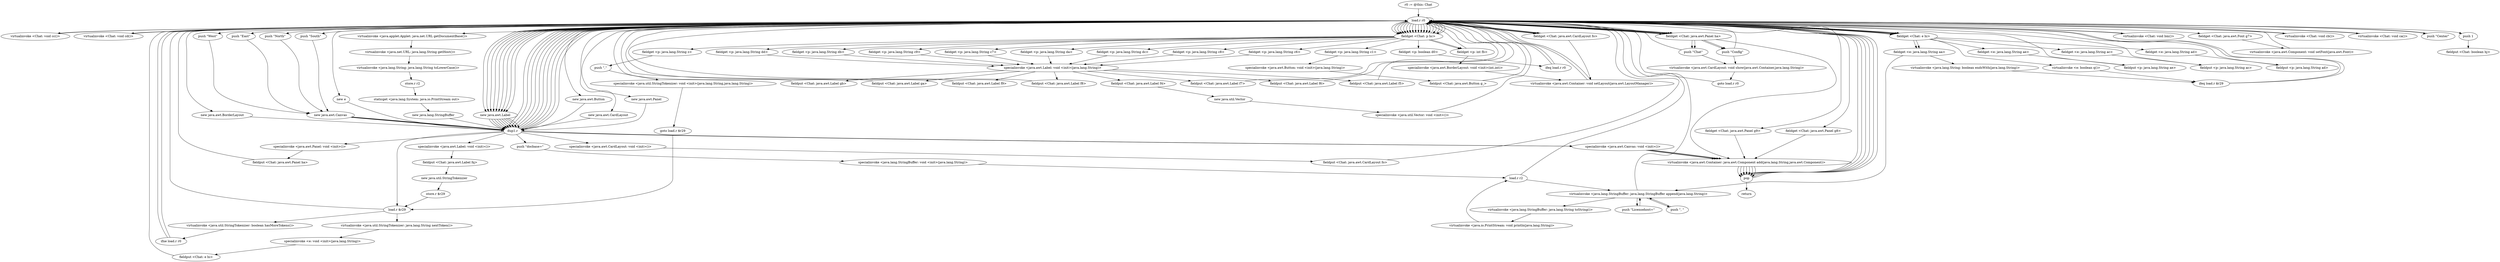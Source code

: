 digraph "" {
    "r0 := @this: Chat"
    "load.r r0"
    "r0 := @this: Chat"->"load.r r0";
    "virtualinvoke <Chat: void cc()>"
    "load.r r0"->"virtualinvoke <Chat: void cc()>";
    "virtualinvoke <Chat: void cc()>"->"load.r r0";
    "virtualinvoke <Chat: void cd()>"
    "load.r r0"->"virtualinvoke <Chat: void cd()>";
    "virtualinvoke <Chat: void cd()>"->"load.r r0";
    "new java.awt.Label"
    "load.r r0"->"new java.awt.Label";
    "dup1.r"
    "new java.awt.Label"->"dup1.r";
    "dup1.r"->"load.r r0";
    "fieldget <Chat: p hc>"
    "load.r r0"->"fieldget <Chat: p hc>";
    "fieldget <p: java.lang.String c8>"
    "fieldget <Chat: p hc>"->"fieldget <p: java.lang.String c8>";
    "specialinvoke <java.awt.Label: void <init>(java.lang.String)>"
    "fieldget <p: java.lang.String c8>"->"specialinvoke <java.awt.Label: void <init>(java.lang.String)>";
    "fieldput <Chat: java.awt.Label gb>"
    "specialinvoke <java.awt.Label: void <init>(java.lang.String)>"->"fieldput <Chat: java.awt.Label gb>";
    "fieldput <Chat: java.awt.Label gb>"->"load.r r0";
    "load.r r0"->"new java.awt.Label";
    "new java.awt.Label"->"dup1.r";
    "dup1.r"->"load.r r0";
    "load.r r0"->"fieldget <Chat: p hc>";
    "fieldget <p: java.lang.String c6>"
    "fieldget <Chat: p hc>"->"fieldget <p: java.lang.String c6>";
    "fieldget <p: java.lang.String c6>"->"specialinvoke <java.awt.Label: void <init>(java.lang.String)>";
    "fieldput <Chat: java.awt.Label ga>"
    "specialinvoke <java.awt.Label: void <init>(java.lang.String)>"->"fieldput <Chat: java.awt.Label ga>";
    "fieldput <Chat: java.awt.Label ga>"->"load.r r0";
    "load.r r0"->"new java.awt.Label";
    "new java.awt.Label"->"dup1.r";
    "dup1.r"->"load.r r0";
    "load.r r0"->"fieldget <Chat: p hc>";
    "fieldget <p: java.lang.String dd>"
    "fieldget <Chat: p hc>"->"fieldget <p: java.lang.String dd>";
    "fieldget <p: java.lang.String dd>"->"specialinvoke <java.awt.Label: void <init>(java.lang.String)>";
    "fieldput <Chat: java.awt.Label f9>"
    "specialinvoke <java.awt.Label: void <init>(java.lang.String)>"->"fieldput <Chat: java.awt.Label f9>";
    "fieldput <Chat: java.awt.Label f9>"->"load.r r0";
    "load.r r0"->"new java.awt.Label";
    "new java.awt.Label"->"dup1.r";
    "dup1.r"->"load.r r0";
    "load.r r0"->"fieldget <Chat: p hc>";
    "fieldget <p: java.lang.String db>"
    "fieldget <Chat: p hc>"->"fieldget <p: java.lang.String db>";
    "fieldget <p: java.lang.String db>"->"specialinvoke <java.awt.Label: void <init>(java.lang.String)>";
    "fieldput <Chat: java.awt.Label f8>"
    "specialinvoke <java.awt.Label: void <init>(java.lang.String)>"->"fieldput <Chat: java.awt.Label f8>";
    "fieldput <Chat: java.awt.Label f8>"->"load.r r0";
    "load.r r0"->"new java.awt.Label";
    "new java.awt.Label"->"dup1.r";
    "dup1.r"->"load.r r0";
    "load.r r0"->"fieldget <Chat: p hc>";
    "fieldget <p: java.lang.String c9>"
    "fieldget <Chat: p hc>"->"fieldget <p: java.lang.String c9>";
    "fieldget <p: java.lang.String c9>"->"specialinvoke <java.awt.Label: void <init>(java.lang.String)>";
    "fieldput <Chat: java.awt.Label f7>"
    "specialinvoke <java.awt.Label: void <init>(java.lang.String)>"->"fieldput <Chat: java.awt.Label f7>";
    "fieldput <Chat: java.awt.Label f7>"->"load.r r0";
    "load.r r0"->"new java.awt.Label";
    "new java.awt.Label"->"dup1.r";
    "dup1.r"->"load.r r0";
    "load.r r0"->"fieldget <Chat: p hc>";
    "fieldget <p: java.lang.String c7>"
    "fieldget <Chat: p hc>"->"fieldget <p: java.lang.String c7>";
    "fieldget <p: java.lang.String c7>"->"specialinvoke <java.awt.Label: void <init>(java.lang.String)>";
    "fieldput <Chat: java.awt.Label f6>"
    "specialinvoke <java.awt.Label: void <init>(java.lang.String)>"->"fieldput <Chat: java.awt.Label f6>";
    "fieldput <Chat: java.awt.Label f6>"->"load.r r0";
    "load.r r0"->"new java.awt.Label";
    "new java.awt.Label"->"dup1.r";
    "dup1.r"->"load.r r0";
    "load.r r0"->"fieldget <Chat: p hc>";
    "fieldget <p: java.lang.String da>"
    "fieldget <Chat: p hc>"->"fieldget <p: java.lang.String da>";
    "fieldget <p: java.lang.String da>"->"specialinvoke <java.awt.Label: void <init>(java.lang.String)>";
    "fieldput <Chat: java.awt.Label f5>"
    "specialinvoke <java.awt.Label: void <init>(java.lang.String)>"->"fieldput <Chat: java.awt.Label f5>";
    "fieldput <Chat: java.awt.Label f5>"->"load.r r0";
    "load.r r0"->"new java.awt.Label";
    "new java.awt.Label"->"dup1.r";
    "dup1.r"->"load.r r0";
    "load.r r0"->"fieldget <Chat: p hc>";
    "fieldget <p: java.lang.String dc>"
    "fieldget <Chat: p hc>"->"fieldget <p: java.lang.String dc>";
    "fieldget <p: java.lang.String dc>"->"specialinvoke <java.awt.Label: void <init>(java.lang.String)>";
    "fieldput <Chat: java.awt.Label f4>"
    "specialinvoke <java.awt.Label: void <init>(java.lang.String)>"->"fieldput <Chat: java.awt.Label f4>";
    "new java.util.Vector"
    "fieldput <Chat: java.awt.Label f4>"->"new java.util.Vector";
    "specialinvoke <java.util.Vector: void <init>()>"
    "new java.util.Vector"->"specialinvoke <java.util.Vector: void <init>()>";
    "specialinvoke <java.util.Vector: void <init>()>"->"load.r r0";
    "load.r r0"->"new java.awt.Label";
    "new java.awt.Label"->"dup1.r";
    "specialinvoke <java.awt.Label: void <init>()>"
    "dup1.r"->"specialinvoke <java.awt.Label: void <init>()>";
    "fieldput <Chat: java.awt.Label fq>"
    "specialinvoke <java.awt.Label: void <init>()>"->"fieldput <Chat: java.awt.Label fq>";
    "new java.util.StringTokenizer"
    "fieldput <Chat: java.awt.Label fq>"->"new java.util.StringTokenizer";
    "store.r $r29"
    "new java.util.StringTokenizer"->"store.r $r29";
    "load.r $r29"
    "store.r $r29"->"load.r $r29";
    "load.r $r29"->"load.r r0";
    "load.r r0"->"fieldget <Chat: p hc>";
    "fieldget <p: java.lang.String z>"
    "fieldget <Chat: p hc>"->"fieldget <p: java.lang.String z>";
    "push \",\""
    "fieldget <p: java.lang.String z>"->"push \",\"";
    "specialinvoke <java.util.StringTokenizer: void <init>(java.lang.String,java.lang.String)>"
    "push \",\""->"specialinvoke <java.util.StringTokenizer: void <init>(java.lang.String,java.lang.String)>";
    "goto load.r $r29"
    "specialinvoke <java.util.StringTokenizer: void <init>(java.lang.String,java.lang.String)>"->"goto load.r $r29";
    "goto load.r $r29"->"load.r $r29";
    "virtualinvoke <java.util.StringTokenizer: boolean hasMoreTokens()>"
    "load.r $r29"->"virtualinvoke <java.util.StringTokenizer: boolean hasMoreTokens()>";
    "ifne load.r r0"
    "virtualinvoke <java.util.StringTokenizer: boolean hasMoreTokens()>"->"ifne load.r r0";
    "ifne load.r r0"->"load.r r0";
    "new java.awt.Button"
    "load.r r0"->"new java.awt.Button";
    "new java.awt.Button"->"dup1.r";
    "dup1.r"->"load.r r0";
    "load.r r0"->"fieldget <Chat: p hc>";
    "fieldget <p: java.lang.String c1>"
    "fieldget <Chat: p hc>"->"fieldget <p: java.lang.String c1>";
    "specialinvoke <java.awt.Button: void <init>(java.lang.String)>"
    "fieldget <p: java.lang.String c1>"->"specialinvoke <java.awt.Button: void <init>(java.lang.String)>";
    "fieldput <Chat: java.awt.Button g_>"
    "specialinvoke <java.awt.Button: void <init>(java.lang.String)>"->"fieldput <Chat: java.awt.Button g_>";
    "fieldput <Chat: java.awt.Button g_>"->"load.r r0";
    "virtualinvoke <Chat: void bm()>"
    "load.r r0"->"virtualinvoke <Chat: void bm()>";
    "virtualinvoke <Chat: void bm()>"->"load.r r0";
    "load.r r0"->"load.r r0";
    "fieldget <Chat: java.awt.Font g7>"
    "load.r r0"->"fieldget <Chat: java.awt.Font g7>";
    "virtualinvoke <java.awt.Component: void setFont(java.awt.Font)>"
    "fieldget <Chat: java.awt.Font g7>"->"virtualinvoke <java.awt.Component: void setFont(java.awt.Font)>";
    "virtualinvoke <java.awt.Component: void setFont(java.awt.Font)>"->"load.r r0";
    "virtualinvoke <Chat: void cb()>"
    "load.r r0"->"virtualinvoke <Chat: void cb()>";
    "virtualinvoke <Chat: void cb()>"->"load.r r0";
    "virtualinvoke <Chat: void ca()>"
    "load.r r0"->"virtualinvoke <Chat: void ca()>";
    "virtualinvoke <Chat: void ca()>"->"load.r r0";
    "new java.awt.CardLayout"
    "load.r r0"->"new java.awt.CardLayout";
    "new java.awt.CardLayout"->"dup1.r";
    "specialinvoke <java.awt.CardLayout: void <init>()>"
    "dup1.r"->"specialinvoke <java.awt.CardLayout: void <init>()>";
    "fieldput <Chat: java.awt.CardLayout fo>"
    "specialinvoke <java.awt.CardLayout: void <init>()>"->"fieldput <Chat: java.awt.CardLayout fo>";
    "fieldput <Chat: java.awt.CardLayout fo>"->"load.r r0";
    "new java.awt.Panel"
    "load.r r0"->"new java.awt.Panel";
    "new java.awt.Panel"->"dup1.r";
    "specialinvoke <java.awt.Panel: void <init>()>"
    "dup1.r"->"specialinvoke <java.awt.Panel: void <init>()>";
    "fieldput <Chat: java.awt.Panel ha>"
    "specialinvoke <java.awt.Panel: void <init>()>"->"fieldput <Chat: java.awt.Panel ha>";
    "fieldput <Chat: java.awt.Panel ha>"->"load.r r0";
    "fieldget <Chat: java.awt.Panel ha>"
    "load.r r0"->"fieldget <Chat: java.awt.Panel ha>";
    "fieldget <Chat: java.awt.Panel ha>"->"load.r r0";
    "fieldget <Chat: java.awt.CardLayout fo>"
    "load.r r0"->"fieldget <Chat: java.awt.CardLayout fo>";
    "virtualinvoke <java.awt.Container: void setLayout(java.awt.LayoutManager)>"
    "fieldget <Chat: java.awt.CardLayout fo>"->"virtualinvoke <java.awt.Container: void setLayout(java.awt.LayoutManager)>";
    "virtualinvoke <java.awt.Container: void setLayout(java.awt.LayoutManager)>"->"load.r r0";
    "load.r r0"->"fieldget <Chat: java.awt.Panel ha>";
    "push \"Config\""
    "fieldget <Chat: java.awt.Panel ha>"->"push \"Config\"";
    "push \"Config\""->"load.r r0";
    "fieldget <Chat: java.awt.Panel g9>"
    "load.r r0"->"fieldget <Chat: java.awt.Panel g9>";
    "virtualinvoke <java.awt.Container: java.awt.Component add(java.lang.String,java.awt.Component)>"
    "fieldget <Chat: java.awt.Panel g9>"->"virtualinvoke <java.awt.Container: java.awt.Component add(java.lang.String,java.awt.Component)>";
    "pop"
    "virtualinvoke <java.awt.Container: java.awt.Component add(java.lang.String,java.awt.Component)>"->"pop";
    "pop"->"load.r r0";
    "load.r r0"->"fieldget <Chat: java.awt.Panel ha>";
    "push \"Chat\""
    "fieldget <Chat: java.awt.Panel ha>"->"push \"Chat\"";
    "push \"Chat\""->"load.r r0";
    "fieldget <Chat: java.awt.Panel g8>"
    "load.r r0"->"fieldget <Chat: java.awt.Panel g8>";
    "fieldget <Chat: java.awt.Panel g8>"->"virtualinvoke <java.awt.Container: java.awt.Component add(java.lang.String,java.awt.Component)>";
    "virtualinvoke <java.awt.Container: java.awt.Component add(java.lang.String,java.awt.Component)>"->"pop";
    "pop"->"load.r r0";
    "load.r r0"->"fieldget <Chat: p hc>";
    "fieldget <p: boolean d0>"
    "fieldget <Chat: p hc>"->"fieldget <p: boolean d0>";
    "ifeq load.r r0"
    "fieldget <p: boolean d0>"->"ifeq load.r r0";
    "ifeq load.r r0"->"load.r r0";
    "load.r r0"->"fieldget <Chat: java.awt.CardLayout fo>";
    "fieldget <Chat: java.awt.CardLayout fo>"->"load.r r0";
    "load.r r0"->"fieldget <Chat: java.awt.Panel ha>";
    "fieldget <Chat: java.awt.Panel ha>"->"push \"Chat\"";
    "virtualinvoke <java.awt.CardLayout: void show(java.awt.Container,java.lang.String)>"
    "push \"Chat\""->"virtualinvoke <java.awt.CardLayout: void show(java.awt.Container,java.lang.String)>";
    "goto load.r r0"
    "virtualinvoke <java.awt.CardLayout: void show(java.awt.Container,java.lang.String)>"->"goto load.r r0";
    "goto load.r r0"->"load.r r0";
    "new java.awt.BorderLayout"
    "load.r r0"->"new java.awt.BorderLayout";
    "new java.awt.BorderLayout"->"dup1.r";
    "dup1.r"->"load.r r0";
    "load.r r0"->"fieldget <Chat: p hc>";
    "fieldget <p: int fb>"
    "fieldget <Chat: p hc>"->"fieldget <p: int fb>";
    "fieldget <p: int fb>"->"load.r r0";
    "load.r r0"->"fieldget <Chat: p hc>";
    "fieldget <Chat: p hc>"->"fieldget <p: int fb>";
    "specialinvoke <java.awt.BorderLayout: void <init>(int,int)>"
    "fieldget <p: int fb>"->"specialinvoke <java.awt.BorderLayout: void <init>(int,int)>";
    "specialinvoke <java.awt.BorderLayout: void <init>(int,int)>"->"virtualinvoke <java.awt.Container: void setLayout(java.awt.LayoutManager)>";
    "virtualinvoke <java.awt.Container: void setLayout(java.awt.LayoutManager)>"->"load.r r0";
    "push \"North\""
    "load.r r0"->"push \"North\"";
    "new java.awt.Canvas"
    "push \"North\""->"new java.awt.Canvas";
    "new java.awt.Canvas"->"dup1.r";
    "specialinvoke <java.awt.Canvas: void <init>()>"
    "dup1.r"->"specialinvoke <java.awt.Canvas: void <init>()>";
    "specialinvoke <java.awt.Canvas: void <init>()>"->"virtualinvoke <java.awt.Container: java.awt.Component add(java.lang.String,java.awt.Component)>";
    "virtualinvoke <java.awt.Container: java.awt.Component add(java.lang.String,java.awt.Component)>"->"pop";
    "pop"->"load.r r0";
    "push \"South\""
    "load.r r0"->"push \"South\"";
    "push \"South\""->"new java.awt.Canvas";
    "new java.awt.Canvas"->"dup1.r";
    "dup1.r"->"specialinvoke <java.awt.Canvas: void <init>()>";
    "specialinvoke <java.awt.Canvas: void <init>()>"->"virtualinvoke <java.awt.Container: java.awt.Component add(java.lang.String,java.awt.Component)>";
    "virtualinvoke <java.awt.Container: java.awt.Component add(java.lang.String,java.awt.Component)>"->"pop";
    "pop"->"load.r r0";
    "push \"West\""
    "load.r r0"->"push \"West\"";
    "push \"West\""->"new java.awt.Canvas";
    "new java.awt.Canvas"->"dup1.r";
    "dup1.r"->"specialinvoke <java.awt.Canvas: void <init>()>";
    "specialinvoke <java.awt.Canvas: void <init>()>"->"virtualinvoke <java.awt.Container: java.awt.Component add(java.lang.String,java.awt.Component)>";
    "virtualinvoke <java.awt.Container: java.awt.Component add(java.lang.String,java.awt.Component)>"->"pop";
    "pop"->"load.r r0";
    "push \"East\""
    "load.r r0"->"push \"East\"";
    "push \"East\""->"new java.awt.Canvas";
    "new java.awt.Canvas"->"dup1.r";
    "dup1.r"->"specialinvoke <java.awt.Canvas: void <init>()>";
    "specialinvoke <java.awt.Canvas: void <init>()>"->"virtualinvoke <java.awt.Container: java.awt.Component add(java.lang.String,java.awt.Component)>";
    "virtualinvoke <java.awt.Container: java.awt.Component add(java.lang.String,java.awt.Component)>"->"pop";
    "pop"->"load.r r0";
    "push \"Center\""
    "load.r r0"->"push \"Center\"";
    "push \"Center\""->"load.r r0";
    "load.r r0"->"fieldget <Chat: java.awt.Panel ha>";
    "fieldget <Chat: java.awt.Panel ha>"->"virtualinvoke <java.awt.Container: java.awt.Component add(java.lang.String,java.awt.Component)>";
    "virtualinvoke <java.awt.Container: java.awt.Component add(java.lang.String,java.awt.Component)>"->"pop";
    "return"
    "pop"->"return";
    "ifeq load.r r0"->"load.r r0";
    "load.r r0"->"fieldget <Chat: java.awt.CardLayout fo>";
    "fieldget <Chat: java.awt.CardLayout fo>"->"load.r r0";
    "load.r r0"->"fieldget <Chat: java.awt.Panel ha>";
    "fieldget <Chat: java.awt.Panel ha>"->"push \"Config\"";
    "push \"Config\""->"virtualinvoke <java.awt.CardLayout: void show(java.awt.Container,java.lang.String)>";
    "ifne load.r r0"->"load.r r0";
    "new e"
    "load.r r0"->"new e";
    "new e"->"dup1.r";
    "dup1.r"->"load.r $r29";
    "virtualinvoke <java.util.StringTokenizer: java.lang.String nextToken()>"
    "load.r $r29"->"virtualinvoke <java.util.StringTokenizer: java.lang.String nextToken()>";
    "specialinvoke <e: void <init>(java.lang.String)>"
    "virtualinvoke <java.util.StringTokenizer: java.lang.String nextToken()>"->"specialinvoke <e: void <init>(java.lang.String)>";
    "fieldput <Chat: e hi>"
    "specialinvoke <e: void <init>(java.lang.String)>"->"fieldput <Chat: e hi>";
    "fieldput <Chat: e hi>"->"load.r r0";
    "fieldget <Chat: e hi>"
    "load.r r0"->"fieldget <Chat: e hi>";
    "virtualinvoke <e: boolean q()>"
    "fieldget <Chat: e hi>"->"virtualinvoke <e: boolean q()>";
    "ifeq load.r $r29"
    "virtualinvoke <e: boolean q()>"->"ifeq load.r $r29";
    "ifeq load.r $r29"->"load.r r0";
    "virtualinvoke <java.applet.Applet: java.net.URL getDocumentBase()>"
    "load.r r0"->"virtualinvoke <java.applet.Applet: java.net.URL getDocumentBase()>";
    "virtualinvoke <java.net.URL: java.lang.String getHost()>"
    "virtualinvoke <java.applet.Applet: java.net.URL getDocumentBase()>"->"virtualinvoke <java.net.URL: java.lang.String getHost()>";
    "virtualinvoke <java.lang.String: java.lang.String toLowerCase()>"
    "virtualinvoke <java.net.URL: java.lang.String getHost()>"->"virtualinvoke <java.lang.String: java.lang.String toLowerCase()>";
    "store.r r2"
    "virtualinvoke <java.lang.String: java.lang.String toLowerCase()>"->"store.r r2";
    "staticget <java.lang.System: java.io.PrintStream out>"
    "store.r r2"->"staticget <java.lang.System: java.io.PrintStream out>";
    "new java.lang.StringBuffer"
    "staticget <java.lang.System: java.io.PrintStream out>"->"new java.lang.StringBuffer";
    "new java.lang.StringBuffer"->"dup1.r";
    "push \"docbase=\""
    "dup1.r"->"push \"docbase=\"";
    "specialinvoke <java.lang.StringBuffer: void <init>(java.lang.String)>"
    "push \"docbase=\""->"specialinvoke <java.lang.StringBuffer: void <init>(java.lang.String)>";
    "load.r r2"
    "specialinvoke <java.lang.StringBuffer: void <init>(java.lang.String)>"->"load.r r2";
    "virtualinvoke <java.lang.StringBuffer: java.lang.StringBuffer append(java.lang.String)>"
    "load.r r2"->"virtualinvoke <java.lang.StringBuffer: java.lang.StringBuffer append(java.lang.String)>";
    "push \", \""
    "virtualinvoke <java.lang.StringBuffer: java.lang.StringBuffer append(java.lang.String)>"->"push \", \"";
    "push \", \""->"virtualinvoke <java.lang.StringBuffer: java.lang.StringBuffer append(java.lang.String)>";
    "push \"Licensehost=\""
    "virtualinvoke <java.lang.StringBuffer: java.lang.StringBuffer append(java.lang.String)>"->"push \"Licensehost=\"";
    "push \"Licensehost=\""->"virtualinvoke <java.lang.StringBuffer: java.lang.StringBuffer append(java.lang.String)>";
    "virtualinvoke <java.lang.StringBuffer: java.lang.StringBuffer append(java.lang.String)>"->"load.r r0";
    "load.r r0"->"fieldget <Chat: e hi>";
    "fieldget <e: java.lang.String aa>"
    "fieldget <Chat: e hi>"->"fieldget <e: java.lang.String aa>";
    "fieldget <e: java.lang.String aa>"->"virtualinvoke <java.lang.StringBuffer: java.lang.StringBuffer append(java.lang.String)>";
    "virtualinvoke <java.lang.StringBuffer: java.lang.String toString()>"
    "virtualinvoke <java.lang.StringBuffer: java.lang.StringBuffer append(java.lang.String)>"->"virtualinvoke <java.lang.StringBuffer: java.lang.String toString()>";
    "virtualinvoke <java.io.PrintStream: void println(java.lang.String)>"
    "virtualinvoke <java.lang.StringBuffer: java.lang.String toString()>"->"virtualinvoke <java.io.PrintStream: void println(java.lang.String)>";
    "virtualinvoke <java.io.PrintStream: void println(java.lang.String)>"->"load.r r2";
    "load.r r2"->"load.r r0";
    "load.r r0"->"fieldget <Chat: e hi>";
    "fieldget <Chat: e hi>"->"fieldget <e: java.lang.String aa>";
    "virtualinvoke <java.lang.String: boolean endsWith(java.lang.String)>"
    "fieldget <e: java.lang.String aa>"->"virtualinvoke <java.lang.String: boolean endsWith(java.lang.String)>";
    "virtualinvoke <java.lang.String: boolean endsWith(java.lang.String)>"->"ifeq load.r $r29";
    "ifeq load.r $r29"->"load.r r0";
    "load.r r0"->"fieldget <Chat: p hc>";
    "fieldget <Chat: p hc>"->"load.r r0";
    "load.r r0"->"fieldget <Chat: e hi>";
    "fieldget <e: java.lang.String ae>"
    "fieldget <Chat: e hi>"->"fieldget <e: java.lang.String ae>";
    "fieldput <p: java.lang.String ae>"
    "fieldget <e: java.lang.String ae>"->"fieldput <p: java.lang.String ae>";
    "fieldput <p: java.lang.String ae>"->"load.r r0";
    "load.r r0"->"fieldget <Chat: p hc>";
    "fieldget <Chat: p hc>"->"load.r r0";
    "load.r r0"->"fieldget <Chat: e hi>";
    "fieldget <e: java.lang.String ad>"
    "fieldget <Chat: e hi>"->"fieldget <e: java.lang.String ad>";
    "fieldput <p: java.lang.String ad>"
    "fieldget <e: java.lang.String ad>"->"fieldput <p: java.lang.String ad>";
    "fieldput <p: java.lang.String ad>"->"load.r r0";
    "load.r r0"->"fieldget <Chat: p hc>";
    "fieldget <Chat: p hc>"->"load.r r0";
    "load.r r0"->"fieldget <Chat: e hi>";
    "fieldget <e: java.lang.String ac>"
    "fieldget <Chat: e hi>"->"fieldget <e: java.lang.String ac>";
    "fieldput <p: java.lang.String ac>"
    "fieldget <e: java.lang.String ac>"->"fieldput <p: java.lang.String ac>";
    "fieldput <p: java.lang.String ac>"->"load.r r0";
    "push 1"
    "load.r r0"->"push 1";
    "fieldput <Chat: boolean hj>"
    "push 1"->"fieldput <Chat: boolean hj>";
}
